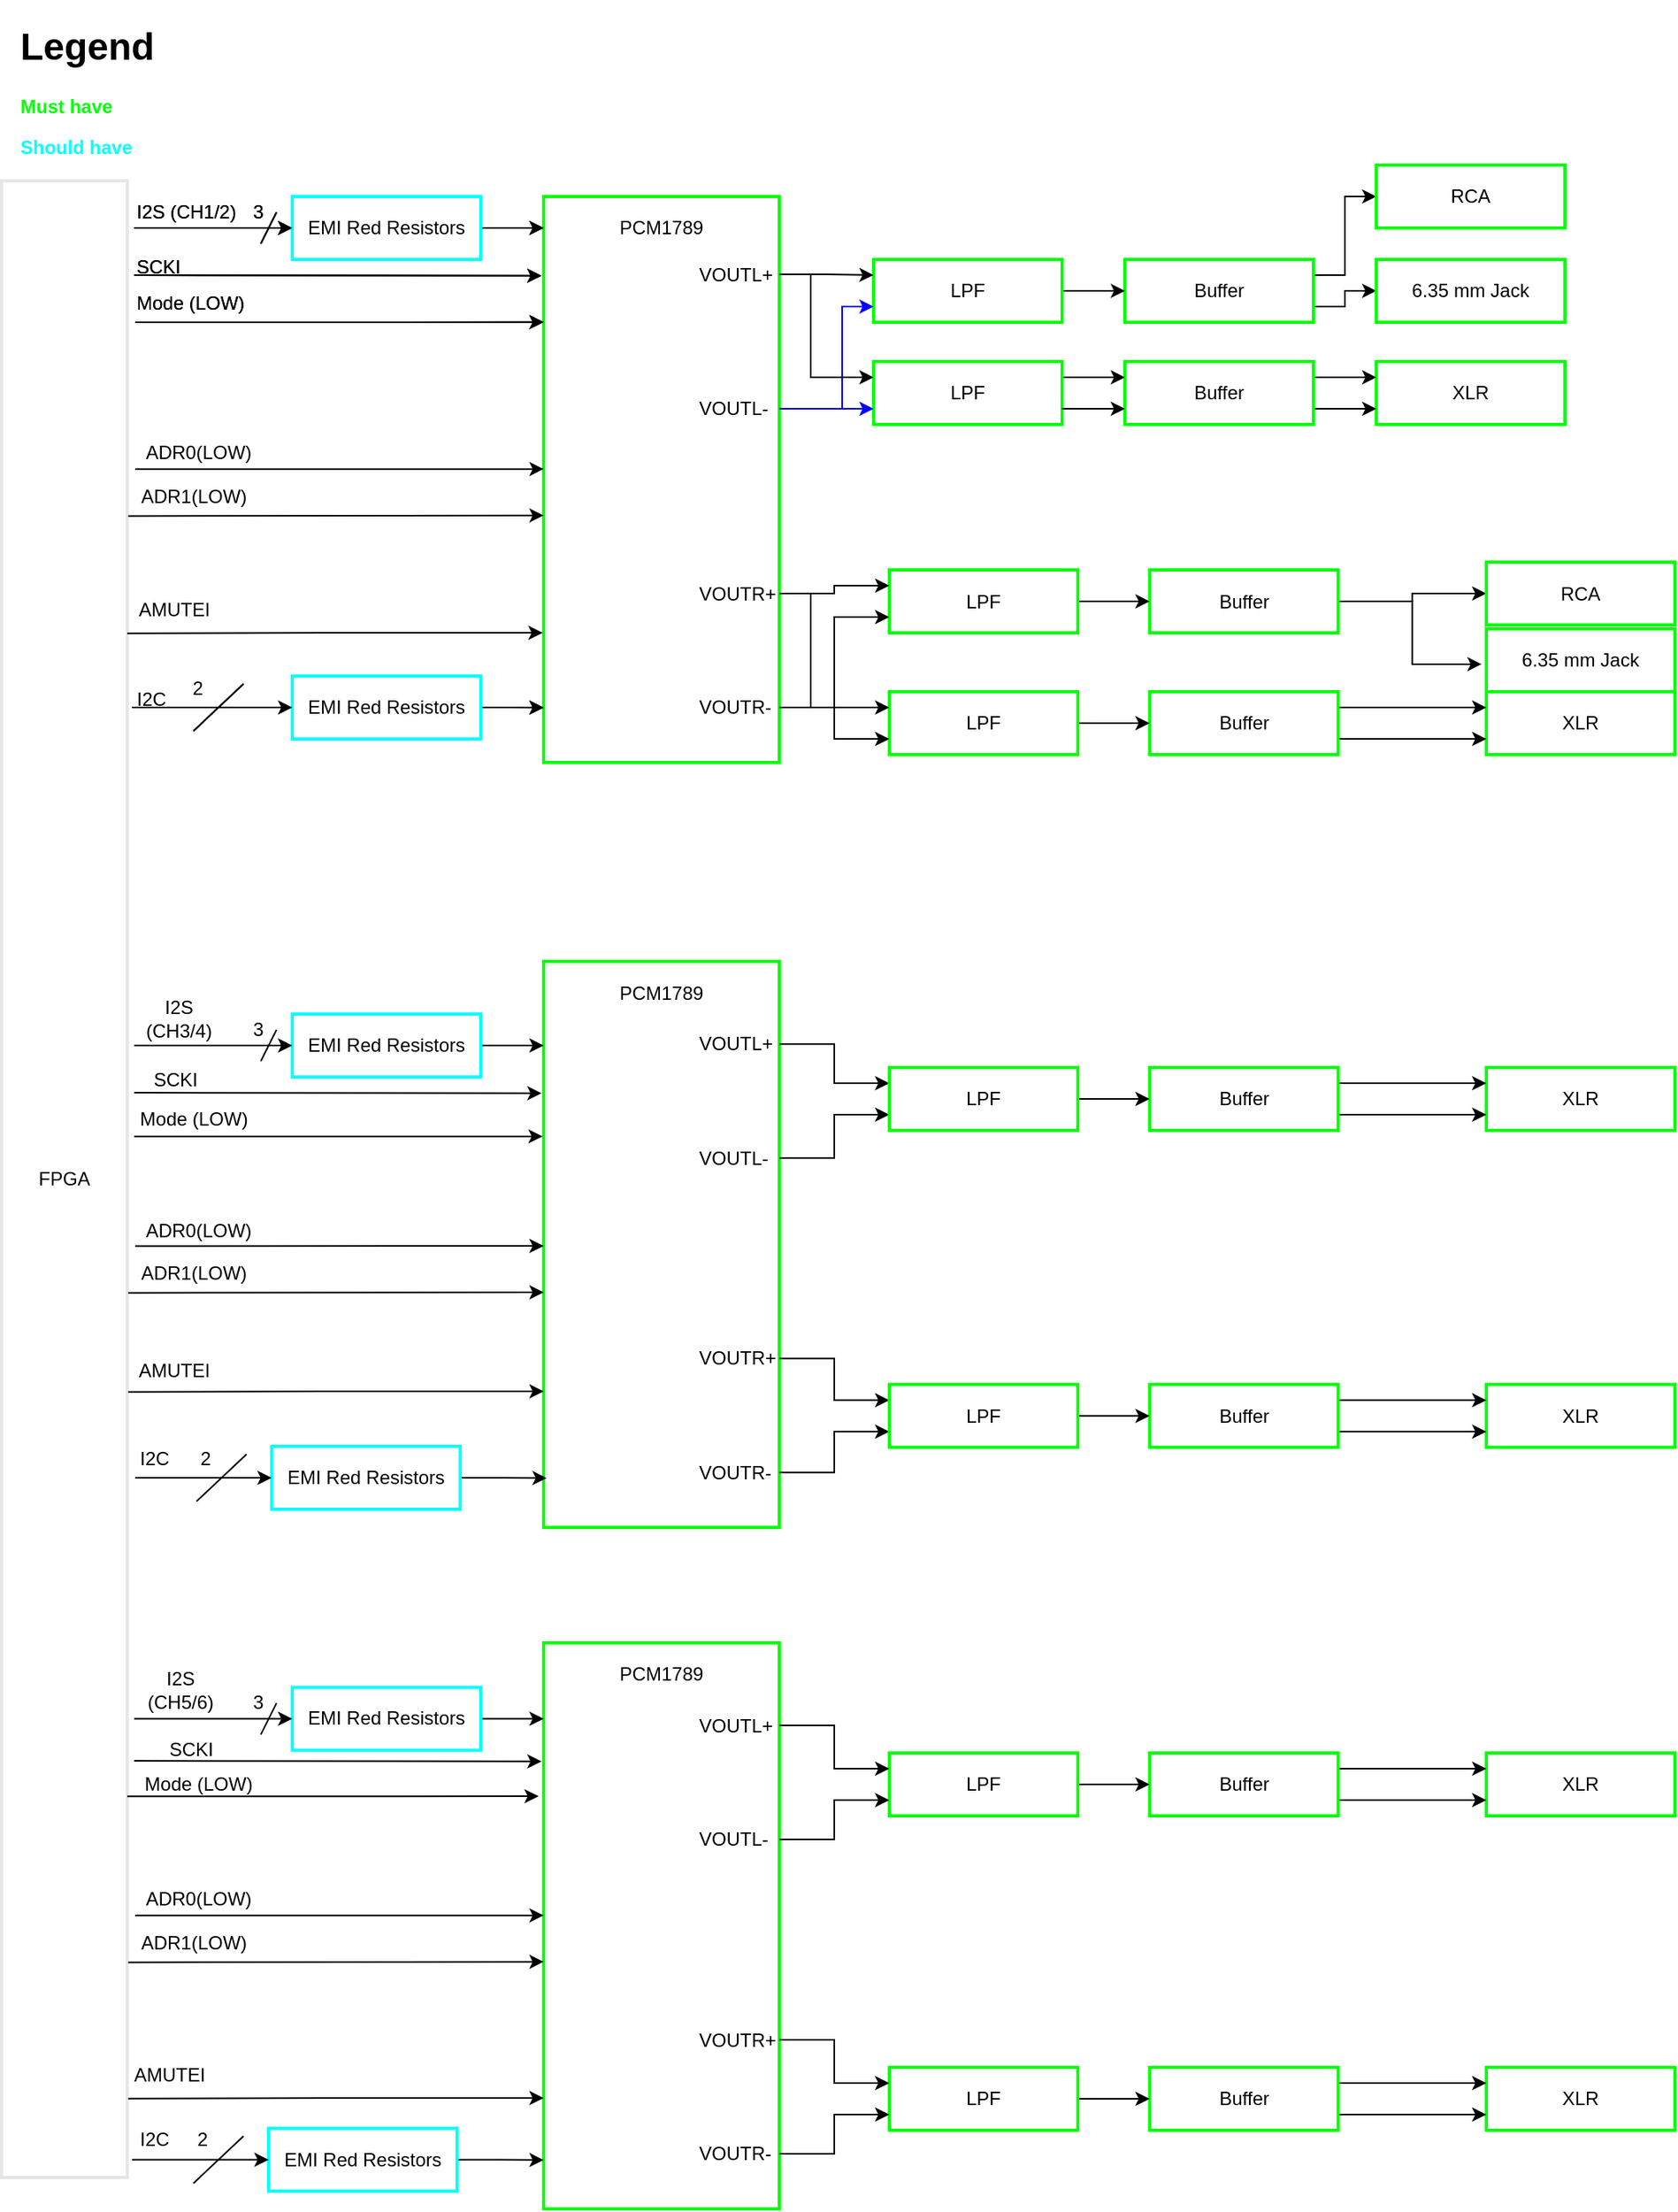 <mxfile version="20.8.10" type="device" pages="3"><diagram id="6ISztqVL133dhFMmdFjb" name="Back-end"><mxGraphModel dx="1381" dy="808" grid="1" gridSize="10" guides="1" tooltips="1" connect="1" arrows="1" fold="1" page="1" pageScale="1" pageWidth="1169" pageHeight="1654" math="0" shadow="0"><root><mxCell id="WuY8b1AVpgEEGS5DV7i4-0"/><mxCell id="WuY8b1AVpgEEGS5DV7i4-1" parent="WuY8b1AVpgEEGS5DV7i4-0"/><mxCell id="sBl0nQXo4yE9vkARrBhZ-0" value="&lt;h1&gt;Legend&lt;/h1&gt;&lt;p&gt;&lt;font color=&quot;#00ff00&quot;&gt;&lt;b&gt;Must have&lt;/b&gt;&lt;/font&gt;&lt;/p&gt;&lt;p&gt;&lt;font color=&quot;#00ffff&quot;&gt;&lt;b&gt;Should have&lt;/b&gt;&lt;/font&gt;&lt;/p&gt;" style="text;html=1;strokeColor=none;fillColor=none;spacing=5;spacingTop=-20;whiteSpace=wrap;overflow=hidden;rounded=0;" parent="WuY8b1AVpgEEGS5DV7i4-1" vertex="1"><mxGeometry x="41.88" y="85" width="100" height="105" as="geometry"/></mxCell><mxCell id="IOmI-iX0Zj-S42RIqmGF-36" value="FPGA" style="text;html=1;strokeColor=#E6E6E6;fillColor=none;align=center;verticalAlign=middle;whiteSpace=wrap;rounded=0;movable=1;resizable=1;rotatable=1;deletable=1;editable=1;locked=0;connectable=1;strokeWidth=2;" parent="WuY8b1AVpgEEGS5DV7i4-1" vertex="1"><mxGeometry x="35" y="190" width="80" height="1270" as="geometry"/></mxCell><mxCell id="PCr-WVekXkje4e08h1MV-130" value="&lt;div&gt;&lt;br&gt;&lt;br&gt;&lt;p class=&quot;MsoNormal&quot;&gt;&lt;br&gt;&lt;/p&gt;&lt;br&gt;&lt;/div&gt;" style="rounded=0;whiteSpace=wrap;html=1;strokeColor=#00FF00;strokeWidth=2;" parent="WuY8b1AVpgEEGS5DV7i4-1" vertex="1"><mxGeometry x="380" y="200" width="150" height="360" as="geometry"/></mxCell><mxCell id="PCr-WVekXkje4e08h1MV-216" style="edgeStyle=orthogonalEdgeStyle;rounded=0;orthogonalLoop=1;jettySize=auto;html=1;fontColor=#000000;" parent="WuY8b1AVpgEEGS5DV7i4-1" source="PCr-WVekXkje4e08h1MV-146" edge="1"><mxGeometry relative="1" as="geometry"><mxPoint x="380" y="220" as="targetPoint"/><Array as="points"><mxPoint x="380" y="220"/></Array></mxGeometry></mxCell><mxCell id="PCr-WVekXkje4e08h1MV-146" value="EMI Red Resistors" style="rounded=0;whiteSpace=wrap;html=1;strokeColor=#00FFFF;strokeWidth=2;" parent="WuY8b1AVpgEEGS5DV7i4-1" vertex="1"><mxGeometry x="220" y="200" width="120" height="40" as="geometry"/></mxCell><mxCell id="PCr-WVekXkje4e08h1MV-219" value="" style="endArrow=classic;html=1;rounded=0;fontColor=#000000;entryX=0;entryY=0.5;entryDx=0;entryDy=0;exitX=0;exitY=1;exitDx=0;exitDy=0;" parent="WuY8b1AVpgEEGS5DV7i4-1" target="PCr-WVekXkje4e08h1MV-146" edge="1" source="PCr-WVekXkje4e08h1MV-226"><mxGeometry width="50" height="50" relative="1" as="geometry"><mxPoint x="110" y="220" as="sourcePoint"/><mxPoint x="120" y="220" as="targetPoint"/></mxGeometry></mxCell><mxCell id="PCr-WVekXkje4e08h1MV-226" value="I2S (CH1/2)" style="text;html=1;strokeColor=none;fillColor=none;align=left;verticalAlign=middle;whiteSpace=wrap;rounded=0;fontColor=#000000;" parent="WuY8b1AVpgEEGS5DV7i4-1" vertex="1"><mxGeometry x="119.38" y="200" width="70.62" height="20" as="geometry"/></mxCell><mxCell id="PCr-WVekXkje4e08h1MV-266" value="Mode (LOW)" style="text;html=1;strokeColor=none;fillColor=none;align=left;verticalAlign=middle;whiteSpace=wrap;rounded=0;fontColor=#000000;" parent="WuY8b1AVpgEEGS5DV7i4-1" vertex="1"><mxGeometry x="119.38" y="260" width="85" height="15" as="geometry"/></mxCell><mxCell id="PCr-WVekXkje4e08h1MV-271" value="SCKI&amp;nbsp;" style="text;html=1;strokeColor=none;fillColor=none;align=left;verticalAlign=middle;whiteSpace=wrap;rounded=0;fontColor=#000000;" parent="WuY8b1AVpgEEGS5DV7i4-1" vertex="1"><mxGeometry x="119.38" y="235" width="85" height="20" as="geometry"/></mxCell><mxCell id="PCr-WVekXkje4e08h1MV-396" value="I2S (CH3/4)" style="text;html=1;strokeColor=none;fillColor=none;align=center;verticalAlign=middle;whiteSpace=wrap;rounded=0;fontColor=#000000;" parent="WuY8b1AVpgEEGS5DV7i4-1" vertex="1"><mxGeometry x="117.5" y="708.43" width="60" height="30" as="geometry"/></mxCell><mxCell id="PCr-WVekXkje4e08h1MV-424" value="I2S (CH5/6)" style="text;html=1;strokeColor=none;fillColor=none;align=center;verticalAlign=middle;whiteSpace=wrap;rounded=0;fontColor=#000000;" parent="WuY8b1AVpgEEGS5DV7i4-1" vertex="1"><mxGeometry x="119.38" y="1135" width="60" height="30" as="geometry"/></mxCell><mxCell id="PCr-WVekXkje4e08h1MV-466" style="edgeStyle=orthogonalEdgeStyle;rounded=0;orthogonalLoop=1;jettySize=auto;html=1;exitX=0.5;exitY=1;exitDx=0;exitDy=0;fontColor=#000000;" parent="WuY8b1AVpgEEGS5DV7i4-1" source="PCr-WVekXkje4e08h1MV-271" target="PCr-WVekXkje4e08h1MV-271" edge="1"><mxGeometry relative="1" as="geometry"/></mxCell><mxCell id="PCr-WVekXkje4e08h1MV-473" value="" style="endArrow=classic;html=1;rounded=0;fontColor=#000000;entryX=0;entryY=0.222;entryDx=0;entryDy=0;entryPerimeter=0;" parent="WuY8b1AVpgEEGS5DV7i4-1" target="PCr-WVekXkje4e08h1MV-130" edge="1"><mxGeometry width="50" height="50" relative="1" as="geometry"><mxPoint x="120" y="280" as="sourcePoint"/><mxPoint x="370" y="323" as="targetPoint"/></mxGeometry></mxCell><mxCell id="PCr-WVekXkje4e08h1MV-488" value="Mode (LOW)" style="text;html=1;strokeColor=none;fillColor=none;align=center;verticalAlign=middle;whiteSpace=wrap;rounded=0;fontColor=#000000;" parent="WuY8b1AVpgEEGS5DV7i4-1" vertex="1"><mxGeometry x="115" y="779.02" width="85" height="15" as="geometry"/></mxCell><mxCell id="PCr-WVekXkje4e08h1MV-489" value="SCKI&amp;nbsp;" style="text;html=1;strokeColor=none;fillColor=none;align=center;verticalAlign=middle;whiteSpace=wrap;rounded=0;fontColor=#000000;" parent="WuY8b1AVpgEEGS5DV7i4-1" vertex="1"><mxGeometry x="105" y="754.02" width="85" height="15" as="geometry"/></mxCell><mxCell id="PCr-WVekXkje4e08h1MV-493" style="edgeStyle=orthogonalEdgeStyle;rounded=0;orthogonalLoop=1;jettySize=auto;html=1;exitX=0.5;exitY=1;exitDx=0;exitDy=0;fontColor=#000000;" parent="WuY8b1AVpgEEGS5DV7i4-1" source="PCr-WVekXkje4e08h1MV-489" target="PCr-WVekXkje4e08h1MV-489" edge="1"><mxGeometry relative="1" as="geometry"/></mxCell><mxCell id="PCr-WVekXkje4e08h1MV-500" value="SCKI&amp;nbsp;" style="text;html=1;strokeColor=none;fillColor=none;align=center;verticalAlign=middle;whiteSpace=wrap;rounded=0;fontColor=#000000;" parent="WuY8b1AVpgEEGS5DV7i4-1" vertex="1"><mxGeometry x="115" y="1180" width="85" height="15" as="geometry"/></mxCell><mxCell id="PCr-WVekXkje4e08h1MV-503" value="ADR0(LOW)" style="text;html=1;strokeColor=none;fillColor=none;align=center;verticalAlign=middle;whiteSpace=wrap;rounded=0;fontColor=#000000;" parent="WuY8b1AVpgEEGS5DV7i4-1" vertex="1"><mxGeometry x="117.5" y="1275.83" width="85" height="15" as="geometry"/></mxCell><mxCell id="PCr-WVekXkje4e08h1MV-504" style="edgeStyle=orthogonalEdgeStyle;rounded=0;orthogonalLoop=1;jettySize=auto;html=1;exitX=0.5;exitY=1;exitDx=0;exitDy=0;fontColor=#000000;" parent="WuY8b1AVpgEEGS5DV7i4-1" source="PCr-WVekXkje4e08h1MV-500" target="PCr-WVekXkje4e08h1MV-500" edge="1"><mxGeometry relative="1" as="geometry"/></mxCell><mxCell id="PCr-WVekXkje4e08h1MV-534" value="AMUTEI" style="text;html=1;strokeColor=none;fillColor=none;align=center;verticalAlign=middle;whiteSpace=wrap;rounded=0;fontColor=#000000;" parent="WuY8b1AVpgEEGS5DV7i4-1" vertex="1"><mxGeometry x="115" y="931.57" width="60" height="30" as="geometry"/></mxCell><mxCell id="PCr-WVekXkje4e08h1MV-535" value="" style="endArrow=classic;html=1;rounded=0;fontColor=#000000;" parent="WuY8b1AVpgEEGS5DV7i4-1" edge="1"><mxGeometry width="50" height="50" relative="1" as="geometry"><mxPoint x="115" y="477.87" as="sourcePoint"/><mxPoint x="379.38" y="477.5" as="targetPoint"/><Array as="points"><mxPoint x="239.38" y="477.5"/></Array></mxGeometry></mxCell><mxCell id="PCr-WVekXkje4e08h1MV-542" value="" style="edgeStyle=orthogonalEdgeStyle;rounded=0;orthogonalLoop=1;jettySize=auto;html=1;fontColor=#000000;entryX=-0.025;entryY=0.562;entryDx=0;entryDy=0;entryPerimeter=0;" parent="WuY8b1AVpgEEGS5DV7i4-1" source="PCr-WVekXkje4e08h1MV-544" target="PCr-WVekXkje4e08h1MV-550" edge="1"><mxGeometry relative="1" as="geometry"><mxPoint x="955.71" y="497.5" as="targetPoint"/></mxGeometry></mxCell><mxCell id="PCr-WVekXkje4e08h1MV-543" style="edgeStyle=orthogonalEdgeStyle;rounded=0;orthogonalLoop=1;jettySize=auto;html=1;entryX=0;entryY=0.5;entryDx=0;entryDy=0;fontColor=#000000;" parent="WuY8b1AVpgEEGS5DV7i4-1" source="PCr-WVekXkje4e08h1MV-544" target="PCr-WVekXkje4e08h1MV-551" edge="1"><mxGeometry relative="1" as="geometry"/></mxCell><mxCell id="PCr-WVekXkje4e08h1MV-544" value="Buffer" style="rounded=0;whiteSpace=wrap;html=1;strokeColor=#00FF00;strokeWidth=2;" parent="WuY8b1AVpgEEGS5DV7i4-1" vertex="1"><mxGeometry x="765.71" y="437.5" width="120" height="40" as="geometry"/></mxCell><mxCell id="zNKPQ8qLzwGXQE3YcGZi-46" style="edgeStyle=orthogonalEdgeStyle;rounded=0;orthogonalLoop=1;jettySize=auto;html=1;exitX=1;exitY=0.5;exitDx=0;exitDy=0;entryX=0;entryY=0.5;entryDx=0;entryDy=0;" parent="WuY8b1AVpgEEGS5DV7i4-1" source="PCr-WVekXkje4e08h1MV-547" target="PCr-WVekXkje4e08h1MV-544" edge="1"><mxGeometry relative="1" as="geometry"/></mxCell><mxCell id="PCr-WVekXkje4e08h1MV-547" value="LPF" style="rounded=0;whiteSpace=wrap;html=1;strokeColor=#00FF00;strokeWidth=2;" parent="WuY8b1AVpgEEGS5DV7i4-1" vertex="1"><mxGeometry x="600" y="437.5" width="120" height="40" as="geometry"/></mxCell><mxCell id="PCr-WVekXkje4e08h1MV-548" style="edgeStyle=orthogonalEdgeStyle;rounded=0;orthogonalLoop=1;jettySize=auto;html=1;exitX=0.5;exitY=1;exitDx=0;exitDy=0;" parent="WuY8b1AVpgEEGS5DV7i4-1" edge="1"><mxGeometry relative="1" as="geometry"><mxPoint x="980.71" y="492.5" as="sourcePoint"/><mxPoint x="980.71" y="492.5" as="targetPoint"/></mxGeometry></mxCell><mxCell id="PCr-WVekXkje4e08h1MV-549" value="XLR" style="rounded=0;whiteSpace=wrap;html=1;strokeColor=#00FF00;strokeWidth=2;" parent="WuY8b1AVpgEEGS5DV7i4-1" vertex="1"><mxGeometry x="980" y="515" width="120" height="40" as="geometry"/></mxCell><mxCell id="PCr-WVekXkje4e08h1MV-550" value="6.35 mm Jack" style="rounded=0;whiteSpace=wrap;html=1;strokeColor=#00FF00;strokeWidth=2;" parent="WuY8b1AVpgEEGS5DV7i4-1" vertex="1"><mxGeometry x="980" y="475" width="120" height="40" as="geometry"/></mxCell><mxCell id="PCr-WVekXkje4e08h1MV-551" value="RCA" style="rounded=0;whiteSpace=wrap;html=1;strokeColor=#00FF00;strokeWidth=2;" parent="WuY8b1AVpgEEGS5DV7i4-1" vertex="1"><mxGeometry x="980" y="432.5" width="120" height="40" as="geometry"/></mxCell><mxCell id="PCr-WVekXkje4e08h1MV-552" style="edgeStyle=orthogonalEdgeStyle;rounded=0;orthogonalLoop=1;jettySize=auto;html=1;exitX=0.5;exitY=1;exitDx=0;exitDy=0;" parent="WuY8b1AVpgEEGS5DV7i4-1" edge="1"><mxGeometry relative="1" as="geometry"><mxPoint x="990.71" y="502.5" as="sourcePoint"/><mxPoint x="990.71" y="502.5" as="targetPoint"/></mxGeometry></mxCell><mxCell id="zNKPQ8qLzwGXQE3YcGZi-56" style="edgeStyle=orthogonalEdgeStyle;rounded=0;orthogonalLoop=1;jettySize=auto;html=1;exitX=1;exitY=0.25;exitDx=0;exitDy=0;entryX=0;entryY=0.25;entryDx=0;entryDy=0;" parent="WuY8b1AVpgEEGS5DV7i4-1" source="PCr-WVekXkje4e08h1MV-554" target="PCr-WVekXkje4e08h1MV-549" edge="1"><mxGeometry relative="1" as="geometry"/></mxCell><mxCell id="zNKPQ8qLzwGXQE3YcGZi-57" style="edgeStyle=orthogonalEdgeStyle;rounded=0;orthogonalLoop=1;jettySize=auto;html=1;exitX=1;exitY=0.75;exitDx=0;exitDy=0;entryX=0;entryY=0.75;entryDx=0;entryDy=0;" parent="WuY8b1AVpgEEGS5DV7i4-1" source="PCr-WVekXkje4e08h1MV-554" target="PCr-WVekXkje4e08h1MV-549" edge="1"><mxGeometry relative="1" as="geometry"/></mxCell><mxCell id="PCr-WVekXkje4e08h1MV-554" value="Buffer" style="rounded=0;whiteSpace=wrap;html=1;strokeColor=#00FF00;strokeWidth=2;" parent="WuY8b1AVpgEEGS5DV7i4-1" vertex="1"><mxGeometry x="765.71" y="515" width="120" height="40" as="geometry"/></mxCell><mxCell id="zNKPQ8qLzwGXQE3YcGZi-2" value="" style="endArrow=none;html=1;rounded=0;" parent="WuY8b1AVpgEEGS5DV7i4-1" edge="1"><mxGeometry width="50" height="50" relative="1" as="geometry"><mxPoint x="200" y="230" as="sourcePoint"/><mxPoint x="210" y="210" as="targetPoint"/></mxGeometry></mxCell><mxCell id="zNKPQ8qLzwGXQE3YcGZi-3" value="3" style="text;html=1;strokeColor=none;fillColor=none;align=center;verticalAlign=middle;whiteSpace=wrap;rounded=0;" parent="WuY8b1AVpgEEGS5DV7i4-1" vertex="1"><mxGeometry x="190" y="200" width="16.88" height="20" as="geometry"/></mxCell><mxCell id="zNKPQ8qLzwGXQE3YcGZi-19" value="I2C" style="text;html=1;strokeColor=none;fillColor=none;align=center;verticalAlign=middle;whiteSpace=wrap;rounded=0;fontColor=#000000;" parent="WuY8b1AVpgEEGS5DV7i4-1" vertex="1"><mxGeometry x="88.05" y="512.5" width="85" height="15" as="geometry"/></mxCell><mxCell id="zNKPQ8qLzwGXQE3YcGZi-21" value="" style="endArrow=none;html=1;rounded=0;" parent="WuY8b1AVpgEEGS5DV7i4-1" edge="1"><mxGeometry width="50" height="50" relative="1" as="geometry"><mxPoint x="157.11" y="540" as="sourcePoint"/><mxPoint x="188.99" y="510" as="targetPoint"/></mxGeometry></mxCell><mxCell id="zNKPQ8qLzwGXQE3YcGZi-40" style="edgeStyle=orthogonalEdgeStyle;rounded=0;orthogonalLoop=1;jettySize=auto;html=1;entryX=0.013;entryY=0.82;entryDx=0;entryDy=0;entryPerimeter=0;" parent="WuY8b1AVpgEEGS5DV7i4-1" source="zNKPQ8qLzwGXQE3YcGZi-23" edge="1"><mxGeometry relative="1" as="geometry"><mxPoint x="380.0" y="525.2" as="targetPoint"/></mxGeometry></mxCell><mxCell id="zNKPQ8qLzwGXQE3YcGZi-23" value="EMI Red Resistors" style="rounded=0;whiteSpace=wrap;html=1;strokeColor=#00FFFF;strokeWidth=2;" parent="WuY8b1AVpgEEGS5DV7i4-1" vertex="1"><mxGeometry x="220" y="505" width="120" height="40" as="geometry"/></mxCell><mxCell id="zNKPQ8qLzwGXQE3YcGZi-24" value="" style="endArrow=classic;html=1;rounded=0;entryX=0;entryY=0.5;entryDx=0;entryDy=0;" parent="WuY8b1AVpgEEGS5DV7i4-1" target="zNKPQ8qLzwGXQE3YcGZi-23" edge="1"><mxGeometry width="50" height="50" relative="1" as="geometry"><mxPoint x="118.05" y="525" as="sourcePoint"/><mxPoint x="185.05" y="515" as="targetPoint"/></mxGeometry></mxCell><mxCell id="zNKPQ8qLzwGXQE3YcGZi-31" value="I2C" style="text;html=1;strokeColor=none;fillColor=none;align=center;verticalAlign=middle;whiteSpace=wrap;rounded=0;fontColor=#000000;" parent="WuY8b1AVpgEEGS5DV7i4-1" vertex="1"><mxGeometry x="90" y="995.64" width="85" height="15" as="geometry"/></mxCell><mxCell id="zNKPQ8qLzwGXQE3YcGZi-80" style="edgeStyle=orthogonalEdgeStyle;rounded=0;orthogonalLoop=1;jettySize=auto;html=1;entryX=0;entryY=0.5;entryDx=0;entryDy=0;" parent="WuY8b1AVpgEEGS5DV7i4-1" source="zNKPQ8qLzwGXQE3YcGZi-41" target="PCr-WVekXkje4e08h1MV-554" edge="1"><mxGeometry relative="1" as="geometry"/></mxCell><mxCell id="zNKPQ8qLzwGXQE3YcGZi-41" value="LPF" style="rounded=0;whiteSpace=wrap;html=1;strokeColor=#00FF00;strokeWidth=2;" parent="WuY8b1AVpgEEGS5DV7i4-1" vertex="1"><mxGeometry x="600" y="515" width="120" height="40" as="geometry"/></mxCell><mxCell id="zNKPQ8qLzwGXQE3YcGZi-77" style="edgeStyle=orthogonalEdgeStyle;rounded=0;orthogonalLoop=1;jettySize=auto;html=1;entryX=0;entryY=0.75;entryDx=0;entryDy=0;" parent="WuY8b1AVpgEEGS5DV7i4-1" source="zNKPQ8qLzwGXQE3YcGZi-54" target="PCr-WVekXkje4e08h1MV-547" edge="1"><mxGeometry relative="1" as="geometry"/></mxCell><mxCell id="zNKPQ8qLzwGXQE3YcGZi-79" style="edgeStyle=orthogonalEdgeStyle;rounded=0;orthogonalLoop=1;jettySize=auto;html=1;entryX=0;entryY=0.75;entryDx=0;entryDy=0;" parent="WuY8b1AVpgEEGS5DV7i4-1" source="zNKPQ8qLzwGXQE3YcGZi-54" target="zNKPQ8qLzwGXQE3YcGZi-41" edge="1"><mxGeometry relative="1" as="geometry"/></mxCell><mxCell id="zNKPQ8qLzwGXQE3YcGZi-54" value="VOUTR-" style="text;html=1;strokeColor=none;fillColor=none;align=left;verticalAlign=middle;whiteSpace=wrap;rounded=0;" parent="WuY8b1AVpgEEGS5DV7i4-1" vertex="1"><mxGeometry x="477" y="517.5" width="53" height="15" as="geometry"/></mxCell><mxCell id="zNKPQ8qLzwGXQE3YcGZi-75" style="edgeStyle=orthogonalEdgeStyle;rounded=0;orthogonalLoop=1;jettySize=auto;html=1;entryX=0;entryY=0.25;entryDx=0;entryDy=0;" parent="WuY8b1AVpgEEGS5DV7i4-1" source="zNKPQ8qLzwGXQE3YcGZi-55" target="PCr-WVekXkje4e08h1MV-547" edge="1"><mxGeometry relative="1" as="geometry"/></mxCell><mxCell id="zNKPQ8qLzwGXQE3YcGZi-78" style="edgeStyle=orthogonalEdgeStyle;rounded=0;orthogonalLoop=1;jettySize=auto;html=1;entryX=0;entryY=0.25;entryDx=0;entryDy=0;" parent="WuY8b1AVpgEEGS5DV7i4-1" source="zNKPQ8qLzwGXQE3YcGZi-55" target="zNKPQ8qLzwGXQE3YcGZi-41" edge="1"><mxGeometry relative="1" as="geometry"><Array as="points"><mxPoint x="550" y="452"/><mxPoint x="550" y="525"/></Array></mxGeometry></mxCell><mxCell id="zNKPQ8qLzwGXQE3YcGZi-55" value="VOUTR+" style="text;html=1;strokeColor=none;fillColor=none;align=left;verticalAlign=middle;whiteSpace=wrap;rounded=0;" parent="WuY8b1AVpgEEGS5DV7i4-1" vertex="1"><mxGeometry x="477" y="445" width="53" height="15" as="geometry"/></mxCell><mxCell id="zNKPQ8qLzwGXQE3YcGZi-66" value="PCM1789" style="text;html=1;strokeColor=none;fillColor=none;align=center;verticalAlign=middle;whiteSpace=wrap;rounded=0;" parent="WuY8b1AVpgEEGS5DV7i4-1" vertex="1"><mxGeometry x="425" y="205" width="60" height="30" as="geometry"/></mxCell><mxCell id="zNKPQ8qLzwGXQE3YcGZi-128" value="" style="edgeStyle=orthogonalEdgeStyle;rounded=0;orthogonalLoop=1;jettySize=auto;html=1;fontColor=#000000;entryX=0;entryY=0.5;entryDx=0;entryDy=0;exitX=1;exitY=0.75;exitDx=0;exitDy=0;" parent="WuY8b1AVpgEEGS5DV7i4-1" source="zNKPQ8qLzwGXQE3YcGZi-130" target="zNKPQ8qLzwGXQE3YcGZi-135" edge="1"><mxGeometry relative="1" as="geometry"><mxPoint x="955.71" y="297.5" as="targetPoint"/><Array as="points"><mxPoint x="890" y="270"/><mxPoint x="890" y="260"/></Array></mxGeometry></mxCell><mxCell id="zNKPQ8qLzwGXQE3YcGZi-129" style="edgeStyle=orthogonalEdgeStyle;rounded=0;orthogonalLoop=1;jettySize=auto;html=1;entryX=0;entryY=0.5;entryDx=0;entryDy=0;fontColor=#000000;exitX=1;exitY=0.25;exitDx=0;exitDy=0;" parent="WuY8b1AVpgEEGS5DV7i4-1" source="zNKPQ8qLzwGXQE3YcGZi-130" target="zNKPQ8qLzwGXQE3YcGZi-136" edge="1"><mxGeometry relative="1" as="geometry"><Array as="points"><mxPoint x="890" y="250"/><mxPoint x="890" y="200"/></Array></mxGeometry></mxCell><mxCell id="zNKPQ8qLzwGXQE3YcGZi-130" value="Buffer" style="rounded=0;whiteSpace=wrap;html=1;strokeColor=#00FF00;strokeWidth=2;" parent="WuY8b1AVpgEEGS5DV7i4-1" vertex="1"><mxGeometry x="750" y="240" width="120" height="40" as="geometry"/></mxCell><mxCell id="zNKPQ8qLzwGXQE3YcGZi-131" style="edgeStyle=orthogonalEdgeStyle;rounded=0;orthogonalLoop=1;jettySize=auto;html=1;exitX=1;exitY=0.5;exitDx=0;exitDy=0;entryX=0;entryY=0.5;entryDx=0;entryDy=0;" parent="WuY8b1AVpgEEGS5DV7i4-1" source="zNKPQ8qLzwGXQE3YcGZi-132" target="zNKPQ8qLzwGXQE3YcGZi-130" edge="1"><mxGeometry relative="1" as="geometry"/></mxCell><mxCell id="zNKPQ8qLzwGXQE3YcGZi-132" value="LPF" style="rounded=0;whiteSpace=wrap;html=1;strokeColor=#00FF00;strokeWidth=2;" parent="WuY8b1AVpgEEGS5DV7i4-1" vertex="1"><mxGeometry x="590" y="240" width="120" height="40" as="geometry"/></mxCell><mxCell id="zNKPQ8qLzwGXQE3YcGZi-133" style="edgeStyle=orthogonalEdgeStyle;rounded=0;orthogonalLoop=1;jettySize=auto;html=1;exitX=0.5;exitY=1;exitDx=0;exitDy=0;" parent="WuY8b1AVpgEEGS5DV7i4-1" edge="1"><mxGeometry relative="1" as="geometry"><mxPoint x="980.71" y="292.5" as="sourcePoint"/><mxPoint x="980.71" y="292.5" as="targetPoint"/></mxGeometry></mxCell><mxCell id="zNKPQ8qLzwGXQE3YcGZi-134" value="XLR" style="rounded=0;whiteSpace=wrap;html=1;strokeColor=#00FF00;strokeWidth=2;" parent="WuY8b1AVpgEEGS5DV7i4-1" vertex="1"><mxGeometry x="910" y="305" width="120" height="40" as="geometry"/></mxCell><mxCell id="zNKPQ8qLzwGXQE3YcGZi-135" value="6.35 mm Jack" style="rounded=0;whiteSpace=wrap;html=1;strokeColor=#00FF00;strokeWidth=2;" parent="WuY8b1AVpgEEGS5DV7i4-1" vertex="1"><mxGeometry x="910" y="240" width="120" height="40" as="geometry"/></mxCell><mxCell id="zNKPQ8qLzwGXQE3YcGZi-136" value="RCA" style="rounded=0;whiteSpace=wrap;html=1;strokeColor=#00FF00;strokeWidth=2;" parent="WuY8b1AVpgEEGS5DV7i4-1" vertex="1"><mxGeometry x="910" y="180" width="120" height="40" as="geometry"/></mxCell><mxCell id="zNKPQ8qLzwGXQE3YcGZi-137" style="edgeStyle=orthogonalEdgeStyle;rounded=0;orthogonalLoop=1;jettySize=auto;html=1;exitX=0.5;exitY=1;exitDx=0;exitDy=0;" parent="WuY8b1AVpgEEGS5DV7i4-1" edge="1"><mxGeometry relative="1" as="geometry"><mxPoint x="990.71" y="302.5" as="sourcePoint"/><mxPoint x="990.71" y="302.5" as="targetPoint"/></mxGeometry></mxCell><mxCell id="zNKPQ8qLzwGXQE3YcGZi-138" style="edgeStyle=orthogonalEdgeStyle;rounded=0;orthogonalLoop=1;jettySize=auto;html=1;exitX=1;exitY=0.25;exitDx=0;exitDy=0;entryX=0;entryY=0.25;entryDx=0;entryDy=0;" parent="WuY8b1AVpgEEGS5DV7i4-1" source="zNKPQ8qLzwGXQE3YcGZi-140" target="zNKPQ8qLzwGXQE3YcGZi-134" edge="1"><mxGeometry relative="1" as="geometry"/></mxCell><mxCell id="zNKPQ8qLzwGXQE3YcGZi-139" style="edgeStyle=orthogonalEdgeStyle;rounded=0;orthogonalLoop=1;jettySize=auto;html=1;exitX=1;exitY=0.75;exitDx=0;exitDy=0;entryX=0;entryY=0.75;entryDx=0;entryDy=0;" parent="WuY8b1AVpgEEGS5DV7i4-1" source="zNKPQ8qLzwGXQE3YcGZi-140" target="zNKPQ8qLzwGXQE3YcGZi-134" edge="1"><mxGeometry relative="1" as="geometry"/></mxCell><mxCell id="zNKPQ8qLzwGXQE3YcGZi-140" value="Buffer" style="rounded=0;whiteSpace=wrap;html=1;strokeColor=#00FF00;strokeWidth=2;" parent="WuY8b1AVpgEEGS5DV7i4-1" vertex="1"><mxGeometry x="750" y="305" width="120" height="40" as="geometry"/></mxCell><mxCell id="zNKPQ8qLzwGXQE3YcGZi-141" style="edgeStyle=orthogonalEdgeStyle;rounded=0;orthogonalLoop=1;jettySize=auto;html=1;entryX=0;entryY=0.25;entryDx=0;entryDy=0;exitX=1;exitY=0.25;exitDx=0;exitDy=0;" parent="WuY8b1AVpgEEGS5DV7i4-1" source="zNKPQ8qLzwGXQE3YcGZi-142" target="zNKPQ8qLzwGXQE3YcGZi-140" edge="1"><mxGeometry relative="1" as="geometry"/></mxCell><mxCell id="zNKPQ8qLzwGXQE3YcGZi-142" value="LPF" style="rounded=0;whiteSpace=wrap;html=1;strokeColor=#00FF00;strokeWidth=2;" parent="WuY8b1AVpgEEGS5DV7i4-1" vertex="1"><mxGeometry x="590" y="305" width="120" height="40" as="geometry"/></mxCell><mxCell id="zNKPQ8qLzwGXQE3YcGZi-143" style="edgeStyle=orthogonalEdgeStyle;rounded=0;orthogonalLoop=1;jettySize=auto;html=1;entryX=0;entryY=0.75;entryDx=0;entryDy=0;strokeColor=#0000FF;" parent="WuY8b1AVpgEEGS5DV7i4-1" source="zNKPQ8qLzwGXQE3YcGZi-145" target="zNKPQ8qLzwGXQE3YcGZi-132" edge="1"><mxGeometry relative="1" as="geometry"><Array as="points"><mxPoint x="570" y="335"/><mxPoint x="570" y="270"/></Array></mxGeometry></mxCell><mxCell id="zNKPQ8qLzwGXQE3YcGZi-144" style="edgeStyle=orthogonalEdgeStyle;rounded=0;orthogonalLoop=1;jettySize=auto;html=1;entryX=0;entryY=0.75;entryDx=0;entryDy=0;strokeColor=#0000FF;" parent="WuY8b1AVpgEEGS5DV7i4-1" source="zNKPQ8qLzwGXQE3YcGZi-145" target="zNKPQ8qLzwGXQE3YcGZi-142" edge="1"><mxGeometry relative="1" as="geometry"/></mxCell><mxCell id="zNKPQ8qLzwGXQE3YcGZi-145" value="VOUTL-" style="text;html=1;strokeColor=none;fillColor=none;align=left;verticalAlign=middle;whiteSpace=wrap;rounded=0;" parent="WuY8b1AVpgEEGS5DV7i4-1" vertex="1"><mxGeometry x="477" y="327.5" width="53" height="15" as="geometry"/></mxCell><mxCell id="zNKPQ8qLzwGXQE3YcGZi-146" style="edgeStyle=orthogonalEdgeStyle;rounded=0;orthogonalLoop=1;jettySize=auto;html=1;entryX=0;entryY=0.25;entryDx=0;entryDy=0;" parent="WuY8b1AVpgEEGS5DV7i4-1" source="zNKPQ8qLzwGXQE3YcGZi-148" target="zNKPQ8qLzwGXQE3YcGZi-132" edge="1"><mxGeometry relative="1" as="geometry"/></mxCell><mxCell id="zNKPQ8qLzwGXQE3YcGZi-147" style="edgeStyle=orthogonalEdgeStyle;rounded=0;orthogonalLoop=1;jettySize=auto;html=1;entryX=0;entryY=0.25;entryDx=0;entryDy=0;exitX=1;exitY=0.5;exitDx=0;exitDy=0;" parent="WuY8b1AVpgEEGS5DV7i4-1" source="zNKPQ8qLzwGXQE3YcGZi-148" target="zNKPQ8qLzwGXQE3YcGZi-142" edge="1"><mxGeometry relative="1" as="geometry"><Array as="points"><mxPoint x="550" y="249"/><mxPoint x="550" y="315"/></Array></mxGeometry></mxCell><mxCell id="zNKPQ8qLzwGXQE3YcGZi-148" value="VOUTL+" style="text;html=1;strokeColor=none;fillColor=none;align=left;verticalAlign=middle;whiteSpace=wrap;rounded=0;" parent="WuY8b1AVpgEEGS5DV7i4-1" vertex="1"><mxGeometry x="477" y="242" width="53" height="15" as="geometry"/></mxCell><mxCell id="zNKPQ8qLzwGXQE3YcGZi-317" value="&lt;div&gt;&lt;br&gt;&lt;br&gt;&lt;p class=&quot;MsoNormal&quot;&gt;&lt;br&gt;&lt;/p&gt;&lt;br&gt;&lt;/div&gt;" style="rounded=0;whiteSpace=wrap;html=1;strokeColor=#00FF00;strokeWidth=2;" parent="WuY8b1AVpgEEGS5DV7i4-1" vertex="1"><mxGeometry x="380" y="686.57" width="150" height="360" as="geometry"/></mxCell><mxCell id="zNKPQ8qLzwGXQE3YcGZi-318" value="&lt;div&gt;&lt;br&gt;&lt;br&gt;&lt;p class=&quot;MsoNormal&quot;&gt;&lt;br&gt;&lt;/p&gt;&lt;br&gt;&lt;/div&gt;" style="rounded=0;whiteSpace=wrap;html=1;strokeColor=#00FF00;strokeWidth=2;" parent="WuY8b1AVpgEEGS5DV7i4-1" vertex="1"><mxGeometry x="380" y="1120" width="150" height="360" as="geometry"/></mxCell><mxCell id="zNKPQ8qLzwGXQE3YcGZi-423" style="edgeStyle=orthogonalEdgeStyle;rounded=0;orthogonalLoop=1;jettySize=auto;html=1;entryX=0;entryY=0.75;entryDx=0;entryDy=0;" parent="WuY8b1AVpgEEGS5DV7i4-1" source="zNKPQ8qLzwGXQE3YcGZi-336" target="zNKPQ8qLzwGXQE3YcGZi-413" edge="1"><mxGeometry relative="1" as="geometry"/></mxCell><mxCell id="zNKPQ8qLzwGXQE3YcGZi-336" value="VOUTR-" style="text;html=1;strokeColor=none;fillColor=none;align=left;verticalAlign=middle;whiteSpace=wrap;rounded=0;" parent="WuY8b1AVpgEEGS5DV7i4-1" vertex="1"><mxGeometry x="477" y="1004.07" width="53" height="15" as="geometry"/></mxCell><mxCell id="zNKPQ8qLzwGXQE3YcGZi-422" style="edgeStyle=orthogonalEdgeStyle;rounded=0;orthogonalLoop=1;jettySize=auto;html=1;entryX=0;entryY=0.25;entryDx=0;entryDy=0;" parent="WuY8b1AVpgEEGS5DV7i4-1" source="zNKPQ8qLzwGXQE3YcGZi-339" target="zNKPQ8qLzwGXQE3YcGZi-413" edge="1"><mxGeometry relative="1" as="geometry"/></mxCell><mxCell id="zNKPQ8qLzwGXQE3YcGZi-339" value="VOUTR+" style="text;html=1;strokeColor=none;fillColor=none;align=left;verticalAlign=middle;whiteSpace=wrap;rounded=0;" parent="WuY8b1AVpgEEGS5DV7i4-1" vertex="1"><mxGeometry x="477" y="931.57" width="53" height="15" as="geometry"/></mxCell><mxCell id="zNKPQ8qLzwGXQE3YcGZi-340" value="PCM1789" style="text;html=1;strokeColor=none;fillColor=none;align=center;verticalAlign=middle;whiteSpace=wrap;rounded=0;" parent="WuY8b1AVpgEEGS5DV7i4-1" vertex="1"><mxGeometry x="425" y="691.57" width="60" height="30" as="geometry"/></mxCell><mxCell id="zNKPQ8qLzwGXQE3YcGZi-421" style="edgeStyle=orthogonalEdgeStyle;rounded=0;orthogonalLoop=1;jettySize=auto;html=1;entryX=0;entryY=0.75;entryDx=0;entryDy=0;" parent="WuY8b1AVpgEEGS5DV7i4-1" source="zNKPQ8qLzwGXQE3YcGZi-358" target="zNKPQ8qLzwGXQE3YcGZi-419" edge="1"><mxGeometry relative="1" as="geometry"/></mxCell><mxCell id="zNKPQ8qLzwGXQE3YcGZi-358" value="VOUTL-" style="text;html=1;strokeColor=none;fillColor=none;align=left;verticalAlign=middle;whiteSpace=wrap;rounded=0;" parent="WuY8b1AVpgEEGS5DV7i4-1" vertex="1"><mxGeometry x="477" y="804.07" width="53" height="15" as="geometry"/></mxCell><mxCell id="zNKPQ8qLzwGXQE3YcGZi-420" style="edgeStyle=orthogonalEdgeStyle;rounded=0;orthogonalLoop=1;jettySize=auto;html=1;entryX=0;entryY=0.25;entryDx=0;entryDy=0;" parent="WuY8b1AVpgEEGS5DV7i4-1" source="zNKPQ8qLzwGXQE3YcGZi-361" target="zNKPQ8qLzwGXQE3YcGZi-419" edge="1"><mxGeometry relative="1" as="geometry"/></mxCell><mxCell id="zNKPQ8qLzwGXQE3YcGZi-361" value="VOUTL+" style="text;html=1;strokeColor=none;fillColor=none;align=left;verticalAlign=middle;whiteSpace=wrap;rounded=0;" parent="WuY8b1AVpgEEGS5DV7i4-1" vertex="1"><mxGeometry x="477" y="731.57" width="53" height="15" as="geometry"/></mxCell><mxCell id="zNKPQ8qLzwGXQE3YcGZi-368" value="XLR" style="rounded=0;whiteSpace=wrap;html=1;strokeColor=#00FF00;strokeWidth=2;" parent="WuY8b1AVpgEEGS5DV7i4-1" vertex="1"><mxGeometry x="980" y="1390" width="120" height="40" as="geometry"/></mxCell><mxCell id="zNKPQ8qLzwGXQE3YcGZi-372" style="edgeStyle=orthogonalEdgeStyle;rounded=0;orthogonalLoop=1;jettySize=auto;html=1;exitX=1;exitY=0.25;exitDx=0;exitDy=0;entryX=0;entryY=0.25;entryDx=0;entryDy=0;" parent="WuY8b1AVpgEEGS5DV7i4-1" source="zNKPQ8qLzwGXQE3YcGZi-374" target="zNKPQ8qLzwGXQE3YcGZi-368" edge="1"><mxGeometry relative="1" as="geometry"/></mxCell><mxCell id="zNKPQ8qLzwGXQE3YcGZi-373" style="edgeStyle=orthogonalEdgeStyle;rounded=0;orthogonalLoop=1;jettySize=auto;html=1;exitX=1;exitY=0.75;exitDx=0;exitDy=0;entryX=0;entryY=0.75;entryDx=0;entryDy=0;" parent="WuY8b1AVpgEEGS5DV7i4-1" source="zNKPQ8qLzwGXQE3YcGZi-374" target="zNKPQ8qLzwGXQE3YcGZi-368" edge="1"><mxGeometry relative="1" as="geometry"/></mxCell><mxCell id="zNKPQ8qLzwGXQE3YcGZi-374" value="Buffer" style="rounded=0;whiteSpace=wrap;html=1;strokeColor=#00FF00;strokeWidth=2;" parent="WuY8b1AVpgEEGS5DV7i4-1" vertex="1"><mxGeometry x="765.71" y="1390" width="120" height="40" as="geometry"/></mxCell><mxCell id="zNKPQ8qLzwGXQE3YcGZi-375" style="edgeStyle=orthogonalEdgeStyle;rounded=0;orthogonalLoop=1;jettySize=auto;html=1;entryX=0;entryY=0.5;entryDx=0;entryDy=0;" parent="WuY8b1AVpgEEGS5DV7i4-1" source="zNKPQ8qLzwGXQE3YcGZi-376" target="zNKPQ8qLzwGXQE3YcGZi-374" edge="1"><mxGeometry relative="1" as="geometry"/></mxCell><mxCell id="zNKPQ8qLzwGXQE3YcGZi-376" value="LPF" style="rounded=0;whiteSpace=wrap;html=1;strokeColor=#00FF00;strokeWidth=2;" parent="WuY8b1AVpgEEGS5DV7i4-1" vertex="1"><mxGeometry x="600" y="1390" width="120" height="40" as="geometry"/></mxCell><mxCell id="zNKPQ8qLzwGXQE3YcGZi-406" style="edgeStyle=orthogonalEdgeStyle;rounded=0;orthogonalLoop=1;jettySize=auto;html=1;entryX=0;entryY=0.75;entryDx=0;entryDy=0;" parent="WuY8b1AVpgEEGS5DV7i4-1" source="zNKPQ8qLzwGXQE3YcGZi-379" target="zNKPQ8qLzwGXQE3YcGZi-376" edge="1"><mxGeometry relative="1" as="geometry"/></mxCell><mxCell id="zNKPQ8qLzwGXQE3YcGZi-379" value="VOUTR-" style="text;html=1;strokeColor=none;fillColor=none;align=left;verticalAlign=middle;whiteSpace=wrap;rounded=0;" parent="WuY8b1AVpgEEGS5DV7i4-1" vertex="1"><mxGeometry x="477" y="1437.5" width="53" height="15" as="geometry"/></mxCell><mxCell id="zNKPQ8qLzwGXQE3YcGZi-405" style="edgeStyle=orthogonalEdgeStyle;rounded=0;orthogonalLoop=1;jettySize=auto;html=1;entryX=0;entryY=0.25;entryDx=0;entryDy=0;" parent="WuY8b1AVpgEEGS5DV7i4-1" source="zNKPQ8qLzwGXQE3YcGZi-382" target="zNKPQ8qLzwGXQE3YcGZi-376" edge="1"><mxGeometry relative="1" as="geometry"/></mxCell><mxCell id="zNKPQ8qLzwGXQE3YcGZi-382" value="VOUTR+" style="text;html=1;strokeColor=none;fillColor=none;align=left;verticalAlign=middle;whiteSpace=wrap;rounded=0;" parent="WuY8b1AVpgEEGS5DV7i4-1" vertex="1"><mxGeometry x="477" y="1365" width="53" height="15" as="geometry"/></mxCell><mxCell id="zNKPQ8qLzwGXQE3YcGZi-383" value="PCM1789" style="text;html=1;strokeColor=none;fillColor=none;align=center;verticalAlign=middle;whiteSpace=wrap;rounded=0;" parent="WuY8b1AVpgEEGS5DV7i4-1" vertex="1"><mxGeometry x="425" y="1125" width="60" height="30" as="geometry"/></mxCell><mxCell id="zNKPQ8qLzwGXQE3YcGZi-390" value="XLR" style="rounded=0;whiteSpace=wrap;html=1;strokeColor=#00FF00;strokeWidth=2;" parent="WuY8b1AVpgEEGS5DV7i4-1" vertex="1"><mxGeometry x="980" y="1190" width="120" height="40" as="geometry"/></mxCell><mxCell id="zNKPQ8qLzwGXQE3YcGZi-394" style="edgeStyle=orthogonalEdgeStyle;rounded=0;orthogonalLoop=1;jettySize=auto;html=1;exitX=1;exitY=0.25;exitDx=0;exitDy=0;entryX=0;entryY=0.25;entryDx=0;entryDy=0;" parent="WuY8b1AVpgEEGS5DV7i4-1" source="zNKPQ8qLzwGXQE3YcGZi-396" target="zNKPQ8qLzwGXQE3YcGZi-390" edge="1"><mxGeometry relative="1" as="geometry"/></mxCell><mxCell id="zNKPQ8qLzwGXQE3YcGZi-395" style="edgeStyle=orthogonalEdgeStyle;rounded=0;orthogonalLoop=1;jettySize=auto;html=1;exitX=1;exitY=0.75;exitDx=0;exitDy=0;entryX=0;entryY=0.75;entryDx=0;entryDy=0;" parent="WuY8b1AVpgEEGS5DV7i4-1" source="zNKPQ8qLzwGXQE3YcGZi-396" target="zNKPQ8qLzwGXQE3YcGZi-390" edge="1"><mxGeometry relative="1" as="geometry"/></mxCell><mxCell id="zNKPQ8qLzwGXQE3YcGZi-396" value="Buffer" style="rounded=0;whiteSpace=wrap;html=1;strokeColor=#00FF00;strokeWidth=2;" parent="WuY8b1AVpgEEGS5DV7i4-1" vertex="1"><mxGeometry x="765.71" y="1190" width="120" height="40" as="geometry"/></mxCell><mxCell id="zNKPQ8qLzwGXQE3YcGZi-397" style="edgeStyle=orthogonalEdgeStyle;rounded=0;orthogonalLoop=1;jettySize=auto;html=1;entryX=0;entryY=0.5;entryDx=0;entryDy=0;" parent="WuY8b1AVpgEEGS5DV7i4-1" source="zNKPQ8qLzwGXQE3YcGZi-398" target="zNKPQ8qLzwGXQE3YcGZi-396" edge="1"><mxGeometry relative="1" as="geometry"/></mxCell><mxCell id="zNKPQ8qLzwGXQE3YcGZi-398" value="LPF" style="rounded=0;whiteSpace=wrap;html=1;strokeColor=#00FF00;strokeWidth=2;" parent="WuY8b1AVpgEEGS5DV7i4-1" vertex="1"><mxGeometry x="600" y="1190" width="120" height="40" as="geometry"/></mxCell><mxCell id="zNKPQ8qLzwGXQE3YcGZi-400" style="edgeStyle=orthogonalEdgeStyle;rounded=0;orthogonalLoop=1;jettySize=auto;html=1;entryX=0;entryY=0.75;entryDx=0;entryDy=0;" parent="WuY8b1AVpgEEGS5DV7i4-1" source="zNKPQ8qLzwGXQE3YcGZi-401" target="zNKPQ8qLzwGXQE3YcGZi-398" edge="1"><mxGeometry relative="1" as="geometry"/></mxCell><mxCell id="zNKPQ8qLzwGXQE3YcGZi-401" value="VOUTL-" style="text;html=1;strokeColor=none;fillColor=none;align=left;verticalAlign=middle;whiteSpace=wrap;rounded=0;" parent="WuY8b1AVpgEEGS5DV7i4-1" vertex="1"><mxGeometry x="477" y="1237.5" width="53" height="15" as="geometry"/></mxCell><mxCell id="zNKPQ8qLzwGXQE3YcGZi-403" style="edgeStyle=orthogonalEdgeStyle;rounded=0;orthogonalLoop=1;jettySize=auto;html=1;entryX=0;entryY=0.25;entryDx=0;entryDy=0;" parent="WuY8b1AVpgEEGS5DV7i4-1" source="zNKPQ8qLzwGXQE3YcGZi-404" target="zNKPQ8qLzwGXQE3YcGZi-398" edge="1"><mxGeometry relative="1" as="geometry"/></mxCell><mxCell id="zNKPQ8qLzwGXQE3YcGZi-404" value="VOUTL+" style="text;html=1;strokeColor=none;fillColor=none;align=left;verticalAlign=middle;whiteSpace=wrap;rounded=0;" parent="WuY8b1AVpgEEGS5DV7i4-1" vertex="1"><mxGeometry x="477" y="1165" width="53" height="15" as="geometry"/></mxCell><mxCell id="zNKPQ8qLzwGXQE3YcGZi-408" value="XLR" style="rounded=0;whiteSpace=wrap;html=1;strokeColor=#00FF00;strokeWidth=2;" parent="WuY8b1AVpgEEGS5DV7i4-1" vertex="1"><mxGeometry x="980" y="955.64" width="120" height="40" as="geometry"/></mxCell><mxCell id="zNKPQ8qLzwGXQE3YcGZi-409" style="edgeStyle=orthogonalEdgeStyle;rounded=0;orthogonalLoop=1;jettySize=auto;html=1;exitX=1;exitY=0.25;exitDx=0;exitDy=0;entryX=0;entryY=0.25;entryDx=0;entryDy=0;" parent="WuY8b1AVpgEEGS5DV7i4-1" source="zNKPQ8qLzwGXQE3YcGZi-411" target="zNKPQ8qLzwGXQE3YcGZi-408" edge="1"><mxGeometry relative="1" as="geometry"/></mxCell><mxCell id="zNKPQ8qLzwGXQE3YcGZi-410" style="edgeStyle=orthogonalEdgeStyle;rounded=0;orthogonalLoop=1;jettySize=auto;html=1;exitX=1;exitY=0.75;exitDx=0;exitDy=0;entryX=0;entryY=0.75;entryDx=0;entryDy=0;" parent="WuY8b1AVpgEEGS5DV7i4-1" source="zNKPQ8qLzwGXQE3YcGZi-411" target="zNKPQ8qLzwGXQE3YcGZi-408" edge="1"><mxGeometry relative="1" as="geometry"/></mxCell><mxCell id="zNKPQ8qLzwGXQE3YcGZi-411" value="Buffer" style="rounded=0;whiteSpace=wrap;html=1;strokeColor=#00FF00;strokeWidth=2;" parent="WuY8b1AVpgEEGS5DV7i4-1" vertex="1"><mxGeometry x="765.71" y="955.64" width="120" height="40" as="geometry"/></mxCell><mxCell id="zNKPQ8qLzwGXQE3YcGZi-412" style="edgeStyle=orthogonalEdgeStyle;rounded=0;orthogonalLoop=1;jettySize=auto;html=1;entryX=0;entryY=0.5;entryDx=0;entryDy=0;" parent="WuY8b1AVpgEEGS5DV7i4-1" source="zNKPQ8qLzwGXQE3YcGZi-413" target="zNKPQ8qLzwGXQE3YcGZi-411" edge="1"><mxGeometry relative="1" as="geometry"/></mxCell><mxCell id="zNKPQ8qLzwGXQE3YcGZi-413" value="LPF" style="rounded=0;whiteSpace=wrap;html=1;strokeColor=#00FF00;strokeWidth=2;" parent="WuY8b1AVpgEEGS5DV7i4-1" vertex="1"><mxGeometry x="600" y="955.64" width="120" height="40" as="geometry"/></mxCell><mxCell id="zNKPQ8qLzwGXQE3YcGZi-414" value="XLR" style="rounded=0;whiteSpace=wrap;html=1;strokeColor=#00FF00;strokeWidth=2;" parent="WuY8b1AVpgEEGS5DV7i4-1" vertex="1"><mxGeometry x="980" y="754.02" width="120" height="40" as="geometry"/></mxCell><mxCell id="zNKPQ8qLzwGXQE3YcGZi-415" style="edgeStyle=orthogonalEdgeStyle;rounded=0;orthogonalLoop=1;jettySize=auto;html=1;exitX=1;exitY=0.25;exitDx=0;exitDy=0;entryX=0;entryY=0.25;entryDx=0;entryDy=0;" parent="WuY8b1AVpgEEGS5DV7i4-1" source="zNKPQ8qLzwGXQE3YcGZi-417" target="zNKPQ8qLzwGXQE3YcGZi-414" edge="1"><mxGeometry relative="1" as="geometry"/></mxCell><mxCell id="zNKPQ8qLzwGXQE3YcGZi-416" style="edgeStyle=orthogonalEdgeStyle;rounded=0;orthogonalLoop=1;jettySize=auto;html=1;exitX=1;exitY=0.75;exitDx=0;exitDy=0;entryX=0;entryY=0.75;entryDx=0;entryDy=0;" parent="WuY8b1AVpgEEGS5DV7i4-1" source="zNKPQ8qLzwGXQE3YcGZi-417" target="zNKPQ8qLzwGXQE3YcGZi-414" edge="1"><mxGeometry relative="1" as="geometry"/></mxCell><mxCell id="zNKPQ8qLzwGXQE3YcGZi-417" value="Buffer" style="rounded=0;whiteSpace=wrap;html=1;strokeColor=#00FF00;strokeWidth=2;" parent="WuY8b1AVpgEEGS5DV7i4-1" vertex="1"><mxGeometry x="765.71" y="754.02" width="120" height="40" as="geometry"/></mxCell><mxCell id="zNKPQ8qLzwGXQE3YcGZi-418" style="edgeStyle=orthogonalEdgeStyle;rounded=0;orthogonalLoop=1;jettySize=auto;html=1;entryX=0;entryY=0.5;entryDx=0;entryDy=0;" parent="WuY8b1AVpgEEGS5DV7i4-1" source="zNKPQ8qLzwGXQE3YcGZi-419" target="zNKPQ8qLzwGXQE3YcGZi-417" edge="1"><mxGeometry relative="1" as="geometry"/></mxCell><mxCell id="zNKPQ8qLzwGXQE3YcGZi-419" value="LPF" style="rounded=0;whiteSpace=wrap;html=1;strokeColor=#00FF00;strokeWidth=2;" parent="WuY8b1AVpgEEGS5DV7i4-1" vertex="1"><mxGeometry x="600" y="754.02" width="120" height="40" as="geometry"/></mxCell><mxCell id="h1ZqhhXYoJigyUY14fJf-1" style="edgeStyle=orthogonalEdgeStyle;rounded=0;orthogonalLoop=1;jettySize=auto;html=1;entryX=0;entryY=0.75;entryDx=0;entryDy=0;exitX=1;exitY=0.75;exitDx=0;exitDy=0;" parent="WuY8b1AVpgEEGS5DV7i4-1" source="zNKPQ8qLzwGXQE3YcGZi-142" target="zNKPQ8qLzwGXQE3YcGZi-140" edge="1"><mxGeometry relative="1" as="geometry"><mxPoint x="730" y="335" as="sourcePoint"/><mxPoint x="775.71" y="335" as="targetPoint"/></mxGeometry></mxCell><mxCell id="covhPLJUD9EjmdUTDrwi-1" value="" style="endArrow=classic;html=1;rounded=0;entryX=-0.009;entryY=0.14;entryDx=0;entryDy=0;entryPerimeter=0;" edge="1" parent="WuY8b1AVpgEEGS5DV7i4-1" target="PCr-WVekXkje4e08h1MV-130"><mxGeometry width="50" height="50" relative="1" as="geometry"><mxPoint x="119.38" y="250" as="sourcePoint"/><mxPoint x="169.38" y="200" as="targetPoint"/></mxGeometry></mxCell><mxCell id="covhPLJUD9EjmdUTDrwi-4" style="edgeStyle=orthogonalEdgeStyle;rounded=0;orthogonalLoop=1;jettySize=auto;html=1;fontColor=#000000;" edge="1" parent="WuY8b1AVpgEEGS5DV7i4-1" source="covhPLJUD9EjmdUTDrwi-5"><mxGeometry relative="1" as="geometry"><mxPoint x="380" y="220.0" as="targetPoint"/><Array as="points"><mxPoint x="380" y="220"/></Array></mxGeometry></mxCell><mxCell id="covhPLJUD9EjmdUTDrwi-5" value="EMI Red Resistors" style="rounded=0;whiteSpace=wrap;html=1;strokeColor=#00FFFF;strokeWidth=2;" vertex="1" parent="WuY8b1AVpgEEGS5DV7i4-1"><mxGeometry x="220" y="200" width="120" height="40" as="geometry"/></mxCell><mxCell id="covhPLJUD9EjmdUTDrwi-6" value="" style="endArrow=classic;html=1;rounded=0;fontColor=#000000;entryX=0;entryY=0.5;entryDx=0;entryDy=0;exitX=0;exitY=1;exitDx=0;exitDy=0;" edge="1" parent="WuY8b1AVpgEEGS5DV7i4-1" source="covhPLJUD9EjmdUTDrwi-7" target="covhPLJUD9EjmdUTDrwi-5"><mxGeometry width="50" height="50" relative="1" as="geometry"><mxPoint x="110" y="220" as="sourcePoint"/><mxPoint x="120" y="220" as="targetPoint"/></mxGeometry></mxCell><mxCell id="covhPLJUD9EjmdUTDrwi-7" value="I2S (CH1/2)" style="text;html=1;strokeColor=none;fillColor=none;align=left;verticalAlign=middle;whiteSpace=wrap;rounded=0;fontColor=#000000;" vertex="1" parent="WuY8b1AVpgEEGS5DV7i4-1"><mxGeometry x="119.38" y="200" width="70.62" height="20" as="geometry"/></mxCell><mxCell id="covhPLJUD9EjmdUTDrwi-8" value="Mode (LOW)" style="text;html=1;strokeColor=none;fillColor=none;align=left;verticalAlign=middle;whiteSpace=wrap;rounded=0;fontColor=#000000;" vertex="1" parent="WuY8b1AVpgEEGS5DV7i4-1"><mxGeometry x="119.38" y="260" width="85" height="15" as="geometry"/></mxCell><mxCell id="covhPLJUD9EjmdUTDrwi-9" value="SCKI&amp;nbsp;" style="text;html=1;strokeColor=none;fillColor=none;align=left;verticalAlign=middle;whiteSpace=wrap;rounded=0;fontColor=#000000;" vertex="1" parent="WuY8b1AVpgEEGS5DV7i4-1"><mxGeometry x="119.38" y="235" width="85" height="20" as="geometry"/></mxCell><mxCell id="covhPLJUD9EjmdUTDrwi-12" style="edgeStyle=orthogonalEdgeStyle;rounded=0;orthogonalLoop=1;jettySize=auto;html=1;exitX=0.5;exitY=1;exitDx=0;exitDy=0;fontColor=#000000;" edge="1" parent="WuY8b1AVpgEEGS5DV7i4-1" source="covhPLJUD9EjmdUTDrwi-9" target="covhPLJUD9EjmdUTDrwi-9"><mxGeometry relative="1" as="geometry"/></mxCell><mxCell id="covhPLJUD9EjmdUTDrwi-13" value="" style="endArrow=classic;html=1;rounded=0;fontColor=#000000;entryX=0;entryY=0.222;entryDx=0;entryDy=0;entryPerimeter=0;" edge="1" parent="WuY8b1AVpgEEGS5DV7i4-1"><mxGeometry width="50" height="50" relative="1" as="geometry"><mxPoint x="120" y="280" as="sourcePoint"/><mxPoint x="380" y="279.92" as="targetPoint"/></mxGeometry></mxCell><mxCell id="covhPLJUD9EjmdUTDrwi-17" value="AMUTEI" style="text;html=1;strokeColor=none;fillColor=none;align=center;verticalAlign=middle;whiteSpace=wrap;rounded=0;fontColor=#000000;" vertex="1" parent="WuY8b1AVpgEEGS5DV7i4-1"><mxGeometry x="115" y="447.5" width="60" height="30" as="geometry"/></mxCell><mxCell id="covhPLJUD9EjmdUTDrwi-18" value="" style="endArrow=none;html=1;rounded=0;" edge="1" parent="WuY8b1AVpgEEGS5DV7i4-1"><mxGeometry width="50" height="50" relative="1" as="geometry"><mxPoint x="200" y="230.0" as="sourcePoint"/><mxPoint x="210" y="210.0" as="targetPoint"/></mxGeometry></mxCell><mxCell id="covhPLJUD9EjmdUTDrwi-19" value="3" style="text;html=1;strokeColor=none;fillColor=none;align=center;verticalAlign=middle;whiteSpace=wrap;rounded=0;" vertex="1" parent="WuY8b1AVpgEEGS5DV7i4-1"><mxGeometry x="190" y="200" width="16.88" height="20" as="geometry"/></mxCell><mxCell id="covhPLJUD9EjmdUTDrwi-20" value="" style="endArrow=none;html=1;rounded=0;" edge="1" parent="WuY8b1AVpgEEGS5DV7i4-1"><mxGeometry width="50" height="50" relative="1" as="geometry"><mxPoint x="157.11" y="540" as="sourcePoint"/><mxPoint x="188.99" y="510" as="targetPoint"/></mxGeometry></mxCell><mxCell id="covhPLJUD9EjmdUTDrwi-21" value="2" style="text;html=1;strokeColor=none;fillColor=none;align=center;verticalAlign=middle;whiteSpace=wrap;rounded=0;" vertex="1" parent="WuY8b1AVpgEEGS5DV7i4-1"><mxGeometry x="130" y="497.5" width="60" height="30" as="geometry"/></mxCell><mxCell id="covhPLJUD9EjmdUTDrwi-22" style="edgeStyle=orthogonalEdgeStyle;rounded=0;orthogonalLoop=1;jettySize=auto;html=1;entryX=0.013;entryY=0.82;entryDx=0;entryDy=0;entryPerimeter=0;" edge="1" parent="WuY8b1AVpgEEGS5DV7i4-1"><mxGeometry relative="1" as="geometry"><mxPoint x="380.0" y="525.2" as="targetPoint"/><mxPoint x="346.26" y="525" as="sourcePoint"/></mxGeometry></mxCell><mxCell id="covhPLJUD9EjmdUTDrwi-25" value="" style="endArrow=classic;html=1;rounded=0;entryX=-0.009;entryY=0.14;entryDx=0;entryDy=0;entryPerimeter=0;" edge="1" parent="WuY8b1AVpgEEGS5DV7i4-1"><mxGeometry width="50" height="50" relative="1" as="geometry"><mxPoint x="119.38" y="250.0" as="sourcePoint"/><mxPoint x="378.65" y="250.4" as="targetPoint"/></mxGeometry></mxCell><mxCell id="covhPLJUD9EjmdUTDrwi-26" style="edgeStyle=orthogonalEdgeStyle;rounded=0;orthogonalLoop=1;jettySize=auto;html=1;fontColor=#000000;" edge="1" parent="WuY8b1AVpgEEGS5DV7i4-1" source="covhPLJUD9EjmdUTDrwi-27"><mxGeometry relative="1" as="geometry"><mxPoint x="380" y="740.0" as="targetPoint"/><Array as="points"><mxPoint x="380" y="740.0"/></Array></mxGeometry></mxCell><mxCell id="covhPLJUD9EjmdUTDrwi-27" value="EMI Red Resistors" style="rounded=0;whiteSpace=wrap;html=1;strokeColor=#00FFFF;strokeWidth=2;" vertex="1" parent="WuY8b1AVpgEEGS5DV7i4-1"><mxGeometry x="220" y="720.0" width="120" height="40" as="geometry"/></mxCell><mxCell id="covhPLJUD9EjmdUTDrwi-28" value="" style="endArrow=classic;html=1;rounded=0;fontColor=#000000;entryX=0;entryY=0.5;entryDx=0;entryDy=0;exitX=0;exitY=1;exitDx=0;exitDy=0;" edge="1" parent="WuY8b1AVpgEEGS5DV7i4-1" target="covhPLJUD9EjmdUTDrwi-27"><mxGeometry width="50" height="50" relative="1" as="geometry"><mxPoint x="119.38" y="740" as="sourcePoint"/><mxPoint x="120" y="740.0" as="targetPoint"/></mxGeometry></mxCell><mxCell id="covhPLJUD9EjmdUTDrwi-35" value="" style="endArrow=classic;html=1;rounded=0;fontColor=#000000;entryX=0;entryY=0.222;entryDx=0;entryDy=0;entryPerimeter=0;" edge="1" parent="WuY8b1AVpgEEGS5DV7i4-1"><mxGeometry width="50" height="50" relative="1" as="geometry"><mxPoint x="119.38" y="797.9" as="sourcePoint"/><mxPoint x="379.38" y="797.82" as="targetPoint"/></mxGeometry></mxCell><mxCell id="covhPLJUD9EjmdUTDrwi-38" value="" style="endArrow=classic;html=1;rounded=0;fontColor=#000000;" edge="1" parent="WuY8b1AVpgEEGS5DV7i4-1"><mxGeometry width="50" height="50" relative="1" as="geometry"><mxPoint x="115.62" y="960.37" as="sourcePoint"/><mxPoint x="380" y="960" as="targetPoint"/><Array as="points"><mxPoint x="240" y="960"/></Array></mxGeometry></mxCell><mxCell id="covhPLJUD9EjmdUTDrwi-40" value="" style="endArrow=none;html=1;rounded=0;" edge="1" parent="WuY8b1AVpgEEGS5DV7i4-1"><mxGeometry width="50" height="50" relative="1" as="geometry"><mxPoint x="200" y="750.0" as="sourcePoint"/><mxPoint x="210" y="730.0" as="targetPoint"/></mxGeometry></mxCell><mxCell id="covhPLJUD9EjmdUTDrwi-41" value="3" style="text;html=1;strokeColor=none;fillColor=none;align=center;verticalAlign=middle;whiteSpace=wrap;rounded=0;" vertex="1" parent="WuY8b1AVpgEEGS5DV7i4-1"><mxGeometry x="190" y="720.0" width="16.88" height="20" as="geometry"/></mxCell><mxCell id="covhPLJUD9EjmdUTDrwi-42" value="" style="endArrow=none;html=1;rounded=0;" edge="1" parent="WuY8b1AVpgEEGS5DV7i4-1"><mxGeometry width="50" height="50" relative="1" as="geometry"><mxPoint x="159.06" y="1030" as="sourcePoint"/><mxPoint x="190.94" y="1000.0" as="targetPoint"/></mxGeometry></mxCell><mxCell id="covhPLJUD9EjmdUTDrwi-43" value="2" style="text;html=1;strokeColor=none;fillColor=none;align=center;verticalAlign=middle;whiteSpace=wrap;rounded=0;" vertex="1" parent="WuY8b1AVpgEEGS5DV7i4-1"><mxGeometry x="135" y="987.5" width="60" height="30" as="geometry"/></mxCell><mxCell id="covhPLJUD9EjmdUTDrwi-44" style="edgeStyle=orthogonalEdgeStyle;rounded=0;orthogonalLoop=1;jettySize=auto;html=1;entryX=0.013;entryY=0.82;entryDx=0;entryDy=0;entryPerimeter=0;" edge="1" parent="WuY8b1AVpgEEGS5DV7i4-1" source="covhPLJUD9EjmdUTDrwi-45"><mxGeometry relative="1" as="geometry"><mxPoint x="381.95" y="1015.2" as="targetPoint"/></mxGeometry></mxCell><mxCell id="covhPLJUD9EjmdUTDrwi-45" value="EMI Red Resistors" style="rounded=0;whiteSpace=wrap;html=1;strokeColor=#00FFFF;strokeWidth=2;" vertex="1" parent="WuY8b1AVpgEEGS5DV7i4-1"><mxGeometry x="206.88" y="995.0" width="120" height="40" as="geometry"/></mxCell><mxCell id="covhPLJUD9EjmdUTDrwi-46" value="" style="endArrow=classic;html=1;rounded=0;entryX=0;entryY=0.5;entryDx=0;entryDy=0;" edge="1" parent="WuY8b1AVpgEEGS5DV7i4-1" target="covhPLJUD9EjmdUTDrwi-45"><mxGeometry width="50" height="50" relative="1" as="geometry"><mxPoint x="120" y="1015.0" as="sourcePoint"/><mxPoint x="187" y="1005.0" as="targetPoint"/></mxGeometry></mxCell><mxCell id="covhPLJUD9EjmdUTDrwi-47" value="" style="endArrow=classic;html=1;rounded=0;entryX=-0.009;entryY=0.14;entryDx=0;entryDy=0;entryPerimeter=0;" edge="1" parent="WuY8b1AVpgEEGS5DV7i4-1"><mxGeometry width="50" height="50" relative="1" as="geometry"><mxPoint x="119.38" y="770.0" as="sourcePoint"/><mxPoint x="378.65" y="770.4" as="targetPoint"/></mxGeometry></mxCell><mxCell id="covhPLJUD9EjmdUTDrwi-83" value="Mode (LOW)" style="text;html=1;strokeColor=none;fillColor=none;align=center;verticalAlign=middle;whiteSpace=wrap;rounded=0;fontColor=#000000;" vertex="1" parent="WuY8b1AVpgEEGS5DV7i4-1"><mxGeometry x="117.5" y="1202.5" width="85" height="15" as="geometry"/></mxCell><mxCell id="covhPLJUD9EjmdUTDrwi-84" value="ADR1(LOW)" style="text;html=1;strokeColor=none;fillColor=none;align=center;verticalAlign=middle;whiteSpace=wrap;rounded=0;fontColor=#000000;" vertex="1" parent="WuY8b1AVpgEEGS5DV7i4-1"><mxGeometry x="115" y="1303.33" width="85" height="15" as="geometry"/></mxCell><mxCell id="covhPLJUD9EjmdUTDrwi-85" style="edgeStyle=orthogonalEdgeStyle;rounded=0;orthogonalLoop=1;jettySize=auto;html=1;exitX=0.5;exitY=1;exitDx=0;exitDy=0;fontColor=#000000;" edge="1" parent="WuY8b1AVpgEEGS5DV7i4-1"><mxGeometry relative="1" as="geometry"><mxPoint x="147.5" y="1197.31" as="sourcePoint"/><mxPoint x="147.5" y="1197.31" as="targetPoint"/></mxGeometry></mxCell><mxCell id="covhPLJUD9EjmdUTDrwi-86" value="AMUTEI" style="text;html=1;strokeColor=none;fillColor=none;align=center;verticalAlign=middle;whiteSpace=wrap;rounded=0;fontColor=#000000;" vertex="1" parent="WuY8b1AVpgEEGS5DV7i4-1"><mxGeometry x="112.19" y="1380" width="60" height="30" as="geometry"/></mxCell><mxCell id="covhPLJUD9EjmdUTDrwi-87" style="edgeStyle=orthogonalEdgeStyle;rounded=0;orthogonalLoop=1;jettySize=auto;html=1;fontColor=#000000;" edge="1" parent="WuY8b1AVpgEEGS5DV7i4-1" source="covhPLJUD9EjmdUTDrwi-88"><mxGeometry relative="1" as="geometry"><mxPoint x="380" y="1168.29" as="targetPoint"/><Array as="points"><mxPoint x="380" y="1168.29"/></Array></mxGeometry></mxCell><mxCell id="covhPLJUD9EjmdUTDrwi-88" value="EMI Red Resistors" style="rounded=0;whiteSpace=wrap;html=1;strokeColor=#00FFFF;strokeWidth=2;" vertex="1" parent="WuY8b1AVpgEEGS5DV7i4-1"><mxGeometry x="220" y="1148.29" width="120" height="40" as="geometry"/></mxCell><mxCell id="covhPLJUD9EjmdUTDrwi-89" value="" style="endArrow=classic;html=1;rounded=0;fontColor=#000000;entryX=0;entryY=0.5;entryDx=0;entryDy=0;exitX=0;exitY=1;exitDx=0;exitDy=0;" edge="1" parent="WuY8b1AVpgEEGS5DV7i4-1" target="covhPLJUD9EjmdUTDrwi-88"><mxGeometry width="50" height="50" relative="1" as="geometry"><mxPoint x="119.38" y="1168.29" as="sourcePoint"/><mxPoint x="120" y="1168.29" as="targetPoint"/></mxGeometry></mxCell><mxCell id="covhPLJUD9EjmdUTDrwi-90" value="" style="endArrow=classic;html=1;rounded=0;fontColor=#000000;entryX=-0.021;entryY=0.271;entryDx=0;entryDy=0;entryPerimeter=0;" edge="1" parent="WuY8b1AVpgEEGS5DV7i4-1" target="zNKPQ8qLzwGXQE3YcGZi-318"><mxGeometry width="50" height="50" relative="1" as="geometry"><mxPoint x="115.0" y="1217.58" as="sourcePoint"/><mxPoint x="375" y="1217" as="targetPoint"/></mxGeometry></mxCell><mxCell id="covhPLJUD9EjmdUTDrwi-91" value="" style="endArrow=classic;html=1;rounded=0;fontColor=#000000;entryX=0;entryY=0.5;entryDx=0;entryDy=0;" edge="1" parent="WuY8b1AVpgEEGS5DV7i4-1"><mxGeometry width="50" height="50" relative="1" as="geometry"><mxPoint x="115.62" y="1323.2" as="sourcePoint"/><mxPoint x="380" y="1322.83" as="targetPoint"/></mxGeometry></mxCell><mxCell id="covhPLJUD9EjmdUTDrwi-92" value="" style="endArrow=classic;html=1;rounded=0;fontColor=#000000;" edge="1" parent="WuY8b1AVpgEEGS5DV7i4-1"><mxGeometry width="50" height="50" relative="1" as="geometry"><mxPoint x="115.62" y="1409.87" as="sourcePoint"/><mxPoint x="380" y="1409.5" as="targetPoint"/><Array as="points"><mxPoint x="240" y="1409.5"/></Array></mxGeometry></mxCell><mxCell id="covhPLJUD9EjmdUTDrwi-93" value="" style="endArrow=none;html=1;rounded=0;" edge="1" parent="WuY8b1AVpgEEGS5DV7i4-1"><mxGeometry width="50" height="50" relative="1" as="geometry"><mxPoint x="200" y="1178.29" as="sourcePoint"/><mxPoint x="210" y="1158.29" as="targetPoint"/></mxGeometry></mxCell><mxCell id="covhPLJUD9EjmdUTDrwi-94" value="3" style="text;html=1;strokeColor=none;fillColor=none;align=center;verticalAlign=middle;whiteSpace=wrap;rounded=0;" vertex="1" parent="WuY8b1AVpgEEGS5DV7i4-1"><mxGeometry x="190" y="1148.29" width="16.88" height="20" as="geometry"/></mxCell><mxCell id="covhPLJUD9EjmdUTDrwi-100" value="" style="endArrow=classic;html=1;rounded=0;entryX=-0.009;entryY=0.14;entryDx=0;entryDy=0;entryPerimeter=0;" edge="1" parent="WuY8b1AVpgEEGS5DV7i4-1"><mxGeometry width="50" height="50" relative="1" as="geometry"><mxPoint x="119.38" y="1195" as="sourcePoint"/><mxPoint x="378.65" y="1195.4" as="targetPoint"/></mxGeometry></mxCell><mxCell id="covhPLJUD9EjmdUTDrwi-101" value="" style="endArrow=classic;html=1;rounded=0;fontColor=#000000;entryX=0;entryY=0.222;entryDx=0;entryDy=0;entryPerimeter=0;" edge="1" parent="WuY8b1AVpgEEGS5DV7i4-1"><mxGeometry width="50" height="50" relative="1" as="geometry"><mxPoint x="120.0" y="1293.41" as="sourcePoint"/><mxPoint x="380.0" y="1293.33" as="targetPoint"/></mxGeometry></mxCell><mxCell id="covhPLJUD9EjmdUTDrwi-108" value="" style="endArrow=none;html=1;rounded=0;" edge="1" parent="WuY8b1AVpgEEGS5DV7i4-1"><mxGeometry width="50" height="50" relative="1" as="geometry"><mxPoint x="157.11" y="1463.75" as="sourcePoint"/><mxPoint x="188.99" y="1433.75" as="targetPoint"/></mxGeometry></mxCell><mxCell id="covhPLJUD9EjmdUTDrwi-109" value="2" style="text;html=1;strokeColor=none;fillColor=none;align=center;verticalAlign=middle;whiteSpace=wrap;rounded=0;" vertex="1" parent="WuY8b1AVpgEEGS5DV7i4-1"><mxGeometry x="133.05" y="1421.25" width="60" height="30" as="geometry"/></mxCell><mxCell id="covhPLJUD9EjmdUTDrwi-110" style="edgeStyle=orthogonalEdgeStyle;rounded=0;orthogonalLoop=1;jettySize=auto;html=1;entryX=0.013;entryY=0.82;entryDx=0;entryDy=0;entryPerimeter=0;" edge="1" parent="WuY8b1AVpgEEGS5DV7i4-1" source="covhPLJUD9EjmdUTDrwi-111"><mxGeometry relative="1" as="geometry"><mxPoint x="380.0" y="1448.95" as="targetPoint"/></mxGeometry></mxCell><mxCell id="covhPLJUD9EjmdUTDrwi-111" value="EMI Red Resistors" style="rounded=0;whiteSpace=wrap;html=1;strokeColor=#00FFFF;strokeWidth=2;" vertex="1" parent="WuY8b1AVpgEEGS5DV7i4-1"><mxGeometry x="204.93" y="1428.75" width="120" height="40" as="geometry"/></mxCell><mxCell id="covhPLJUD9EjmdUTDrwi-112" value="" style="endArrow=classic;html=1;rounded=0;entryX=0;entryY=0.5;entryDx=0;entryDy=0;" edge="1" parent="WuY8b1AVpgEEGS5DV7i4-1" target="covhPLJUD9EjmdUTDrwi-111"><mxGeometry width="50" height="50" relative="1" as="geometry"><mxPoint x="118.05" y="1448.75" as="sourcePoint"/><mxPoint x="185.05" y="1438.75" as="targetPoint"/></mxGeometry></mxCell><mxCell id="covhPLJUD9EjmdUTDrwi-113" value="I2C" style="text;html=1;strokeColor=none;fillColor=none;align=center;verticalAlign=middle;whiteSpace=wrap;rounded=0;fontColor=#000000;" vertex="1" parent="WuY8b1AVpgEEGS5DV7i4-1"><mxGeometry x="90" y="1428.75" width="85" height="15" as="geometry"/></mxCell><mxCell id="covhPLJUD9EjmdUTDrwi-114" value="ADR0(LOW)" style="text;html=1;strokeColor=none;fillColor=none;align=center;verticalAlign=middle;whiteSpace=wrap;rounded=0;fontColor=#000000;" vertex="1" parent="WuY8b1AVpgEEGS5DV7i4-1"><mxGeometry x="117.5" y="850" width="85" height="15" as="geometry"/></mxCell><mxCell id="covhPLJUD9EjmdUTDrwi-115" value="ADR1(LOW)" style="text;html=1;strokeColor=none;fillColor=none;align=center;verticalAlign=middle;whiteSpace=wrap;rounded=0;fontColor=#000000;" vertex="1" parent="WuY8b1AVpgEEGS5DV7i4-1"><mxGeometry x="115" y="877.5" width="85" height="15" as="geometry"/></mxCell><mxCell id="covhPLJUD9EjmdUTDrwi-116" value="" style="endArrow=classic;html=1;rounded=0;fontColor=#000000;entryX=0;entryY=0.5;entryDx=0;entryDy=0;" edge="1" parent="WuY8b1AVpgEEGS5DV7i4-1"><mxGeometry width="50" height="50" relative="1" as="geometry"><mxPoint x="115.62" y="897.37" as="sourcePoint"/><mxPoint x="380" y="897" as="targetPoint"/></mxGeometry></mxCell><mxCell id="covhPLJUD9EjmdUTDrwi-117" value="" style="endArrow=classic;html=1;rounded=0;fontColor=#000000;entryX=0;entryY=0.222;entryDx=0;entryDy=0;entryPerimeter=0;" edge="1" parent="WuY8b1AVpgEEGS5DV7i4-1"><mxGeometry width="50" height="50" relative="1" as="geometry"><mxPoint x="120" y="867.58" as="sourcePoint"/><mxPoint x="380" y="867.5" as="targetPoint"/></mxGeometry></mxCell><mxCell id="covhPLJUD9EjmdUTDrwi-118" value="ADR0(LOW)" style="text;html=1;strokeColor=none;fillColor=none;align=center;verticalAlign=middle;whiteSpace=wrap;rounded=0;fontColor=#000000;" vertex="1" parent="WuY8b1AVpgEEGS5DV7i4-1"><mxGeometry x="117.5" y="355.83" width="85" height="15" as="geometry"/></mxCell><mxCell id="covhPLJUD9EjmdUTDrwi-119" value="ADR1(LOW)" style="text;html=1;strokeColor=none;fillColor=none;align=center;verticalAlign=middle;whiteSpace=wrap;rounded=0;fontColor=#000000;" vertex="1" parent="WuY8b1AVpgEEGS5DV7i4-1"><mxGeometry x="115" y="383.33" width="85" height="15" as="geometry"/></mxCell><mxCell id="covhPLJUD9EjmdUTDrwi-120" value="" style="endArrow=classic;html=1;rounded=0;fontColor=#000000;entryX=0;entryY=0.5;entryDx=0;entryDy=0;" edge="1" parent="WuY8b1AVpgEEGS5DV7i4-1"><mxGeometry width="50" height="50" relative="1" as="geometry"><mxPoint x="115.62" y="403.2" as="sourcePoint"/><mxPoint x="380" y="402.83" as="targetPoint"/></mxGeometry></mxCell><mxCell id="covhPLJUD9EjmdUTDrwi-121" value="" style="endArrow=classic;html=1;rounded=0;fontColor=#000000;entryX=0;entryY=0.222;entryDx=0;entryDy=0;entryPerimeter=0;" edge="1" parent="WuY8b1AVpgEEGS5DV7i4-1"><mxGeometry width="50" height="50" relative="1" as="geometry"><mxPoint x="120" y="373.41" as="sourcePoint"/><mxPoint x="380" y="373.33" as="targetPoint"/></mxGeometry></mxCell></root></mxGraphModel></diagram><diagram id="o5eHS2SzDIA003Ggg_Nf" name="Page-2"><mxGraphModel dx="1036" dy="606" grid="1" gridSize="10" guides="1" tooltips="1" connect="1" arrows="1" fold="1" page="1" pageScale="1" pageWidth="850" pageHeight="1100" math="0" shadow="0"><root><mxCell id="0"/><mxCell id="1" parent="0"/></root></mxGraphModel></diagram><diagram id="XeFvYAIXNNaKC89NJZ-s" name="Page-3"><mxGraphModel dx="1434" dy="836" grid="1" gridSize="10" guides="1" tooltips="1" connect="1" arrows="1" fold="1" page="1" pageScale="1" pageWidth="850" pageHeight="1100" math="0" shadow="0"><root><mxCell id="0"/><mxCell id="1" parent="0"/></root></mxGraphModel></diagram></mxfile>